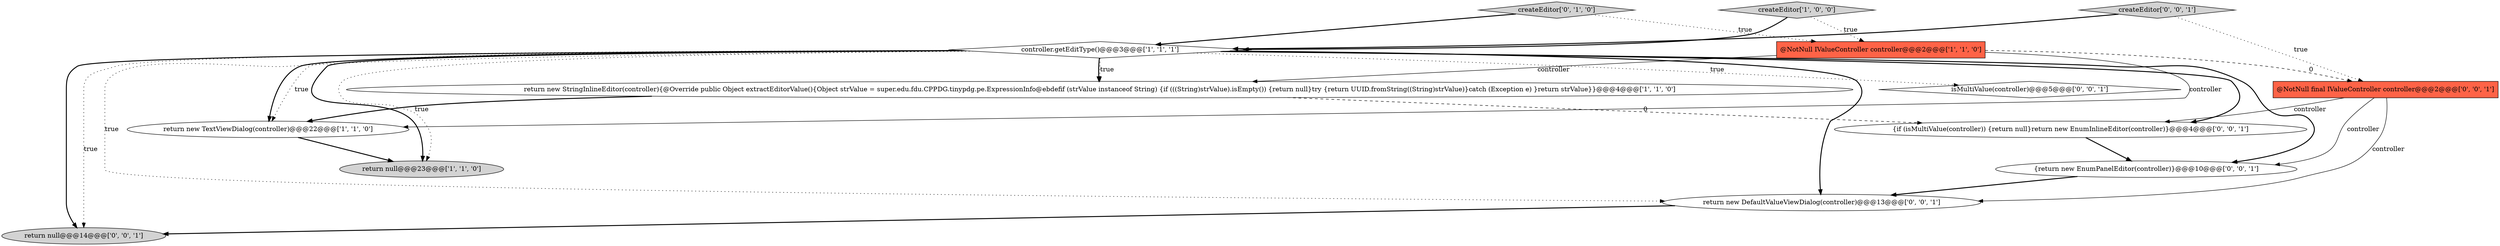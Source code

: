 digraph {
6 [style = filled, label = "createEditor['0', '1', '0']", fillcolor = lightgray, shape = diamond image = "AAA0AAABBB2BBB"];
9 [style = filled, label = "{if (isMultiValue(controller)) {return null}return new EnumInlineEditor(controller)}@@@4@@@['0', '0', '1']", fillcolor = white, shape = ellipse image = "AAA0AAABBB3BBB"];
5 [style = filled, label = "@NotNull IValueController controller@@@2@@@['1', '1', '0']", fillcolor = tomato, shape = box image = "AAA0AAABBB1BBB"];
3 [style = filled, label = "return new StringInlineEditor(controller){@Override public Object extractEditorValue(){Object strValue = super.edu.fdu.CPPDG.tinypdg.pe.ExpressionInfo@ebdefif (strValue instanceof String) {if (((String)strValue).isEmpty()) {return null}try {return UUID.fromString((String)strValue)}catch (Exception e) }return strValue}}@@@4@@@['1', '1', '0']", fillcolor = white, shape = ellipse image = "AAA0AAABBB1BBB"];
13 [style = filled, label = "createEditor['0', '0', '1']", fillcolor = lightgray, shape = diamond image = "AAA0AAABBB3BBB"];
4 [style = filled, label = "controller.getEditType()@@@3@@@['1', '1', '1']", fillcolor = white, shape = diamond image = "AAA0AAABBB1BBB"];
1 [style = filled, label = "return new TextViewDialog(controller)@@@22@@@['1', '1', '0']", fillcolor = white, shape = ellipse image = "AAA0AAABBB1BBB"];
11 [style = filled, label = "return null@@@14@@@['0', '0', '1']", fillcolor = lightgray, shape = ellipse image = "AAA0AAABBB3BBB"];
2 [style = filled, label = "return null@@@23@@@['1', '1', '0']", fillcolor = lightgray, shape = ellipse image = "AAA0AAABBB1BBB"];
12 [style = filled, label = "{return new EnumPanelEditor(controller)}@@@10@@@['0', '0', '1']", fillcolor = white, shape = ellipse image = "AAA0AAABBB3BBB"];
8 [style = filled, label = "return new DefaultValueViewDialog(controller)@@@13@@@['0', '0', '1']", fillcolor = white, shape = ellipse image = "AAA0AAABBB3BBB"];
0 [style = filled, label = "createEditor['1', '0', '0']", fillcolor = lightgray, shape = diamond image = "AAA0AAABBB1BBB"];
10 [style = filled, label = "isMultiValue(controller)@@@5@@@['0', '0', '1']", fillcolor = white, shape = diamond image = "AAA0AAABBB3BBB"];
7 [style = filled, label = "@NotNull final IValueController controller@@@2@@@['0', '0', '1']", fillcolor = tomato, shape = box image = "AAA0AAABBB3BBB"];
5->7 [style = dashed, label="0"];
0->4 [style = bold, label=""];
7->8 [style = solid, label="controller"];
13->4 [style = bold, label=""];
6->4 [style = bold, label=""];
5->3 [style = solid, label="controller"];
4->3 [style = dotted, label="true"];
5->1 [style = solid, label="controller"];
4->10 [style = dotted, label="true"];
4->11 [style = bold, label=""];
4->11 [style = dotted, label="true"];
4->8 [style = bold, label=""];
4->1 [style = dotted, label="true"];
3->1 [style = bold, label=""];
4->1 [style = bold, label=""];
4->2 [style = bold, label=""];
0->5 [style = dotted, label="true"];
4->8 [style = dotted, label="true"];
6->5 [style = dotted, label="true"];
8->11 [style = bold, label=""];
4->9 [style = bold, label=""];
7->12 [style = solid, label="controller"];
4->12 [style = bold, label=""];
12->8 [style = bold, label=""];
4->3 [style = bold, label=""];
13->7 [style = dotted, label="true"];
1->2 [style = bold, label=""];
3->9 [style = dashed, label="0"];
9->12 [style = bold, label=""];
4->2 [style = dotted, label="true"];
7->9 [style = solid, label="controller"];
}
